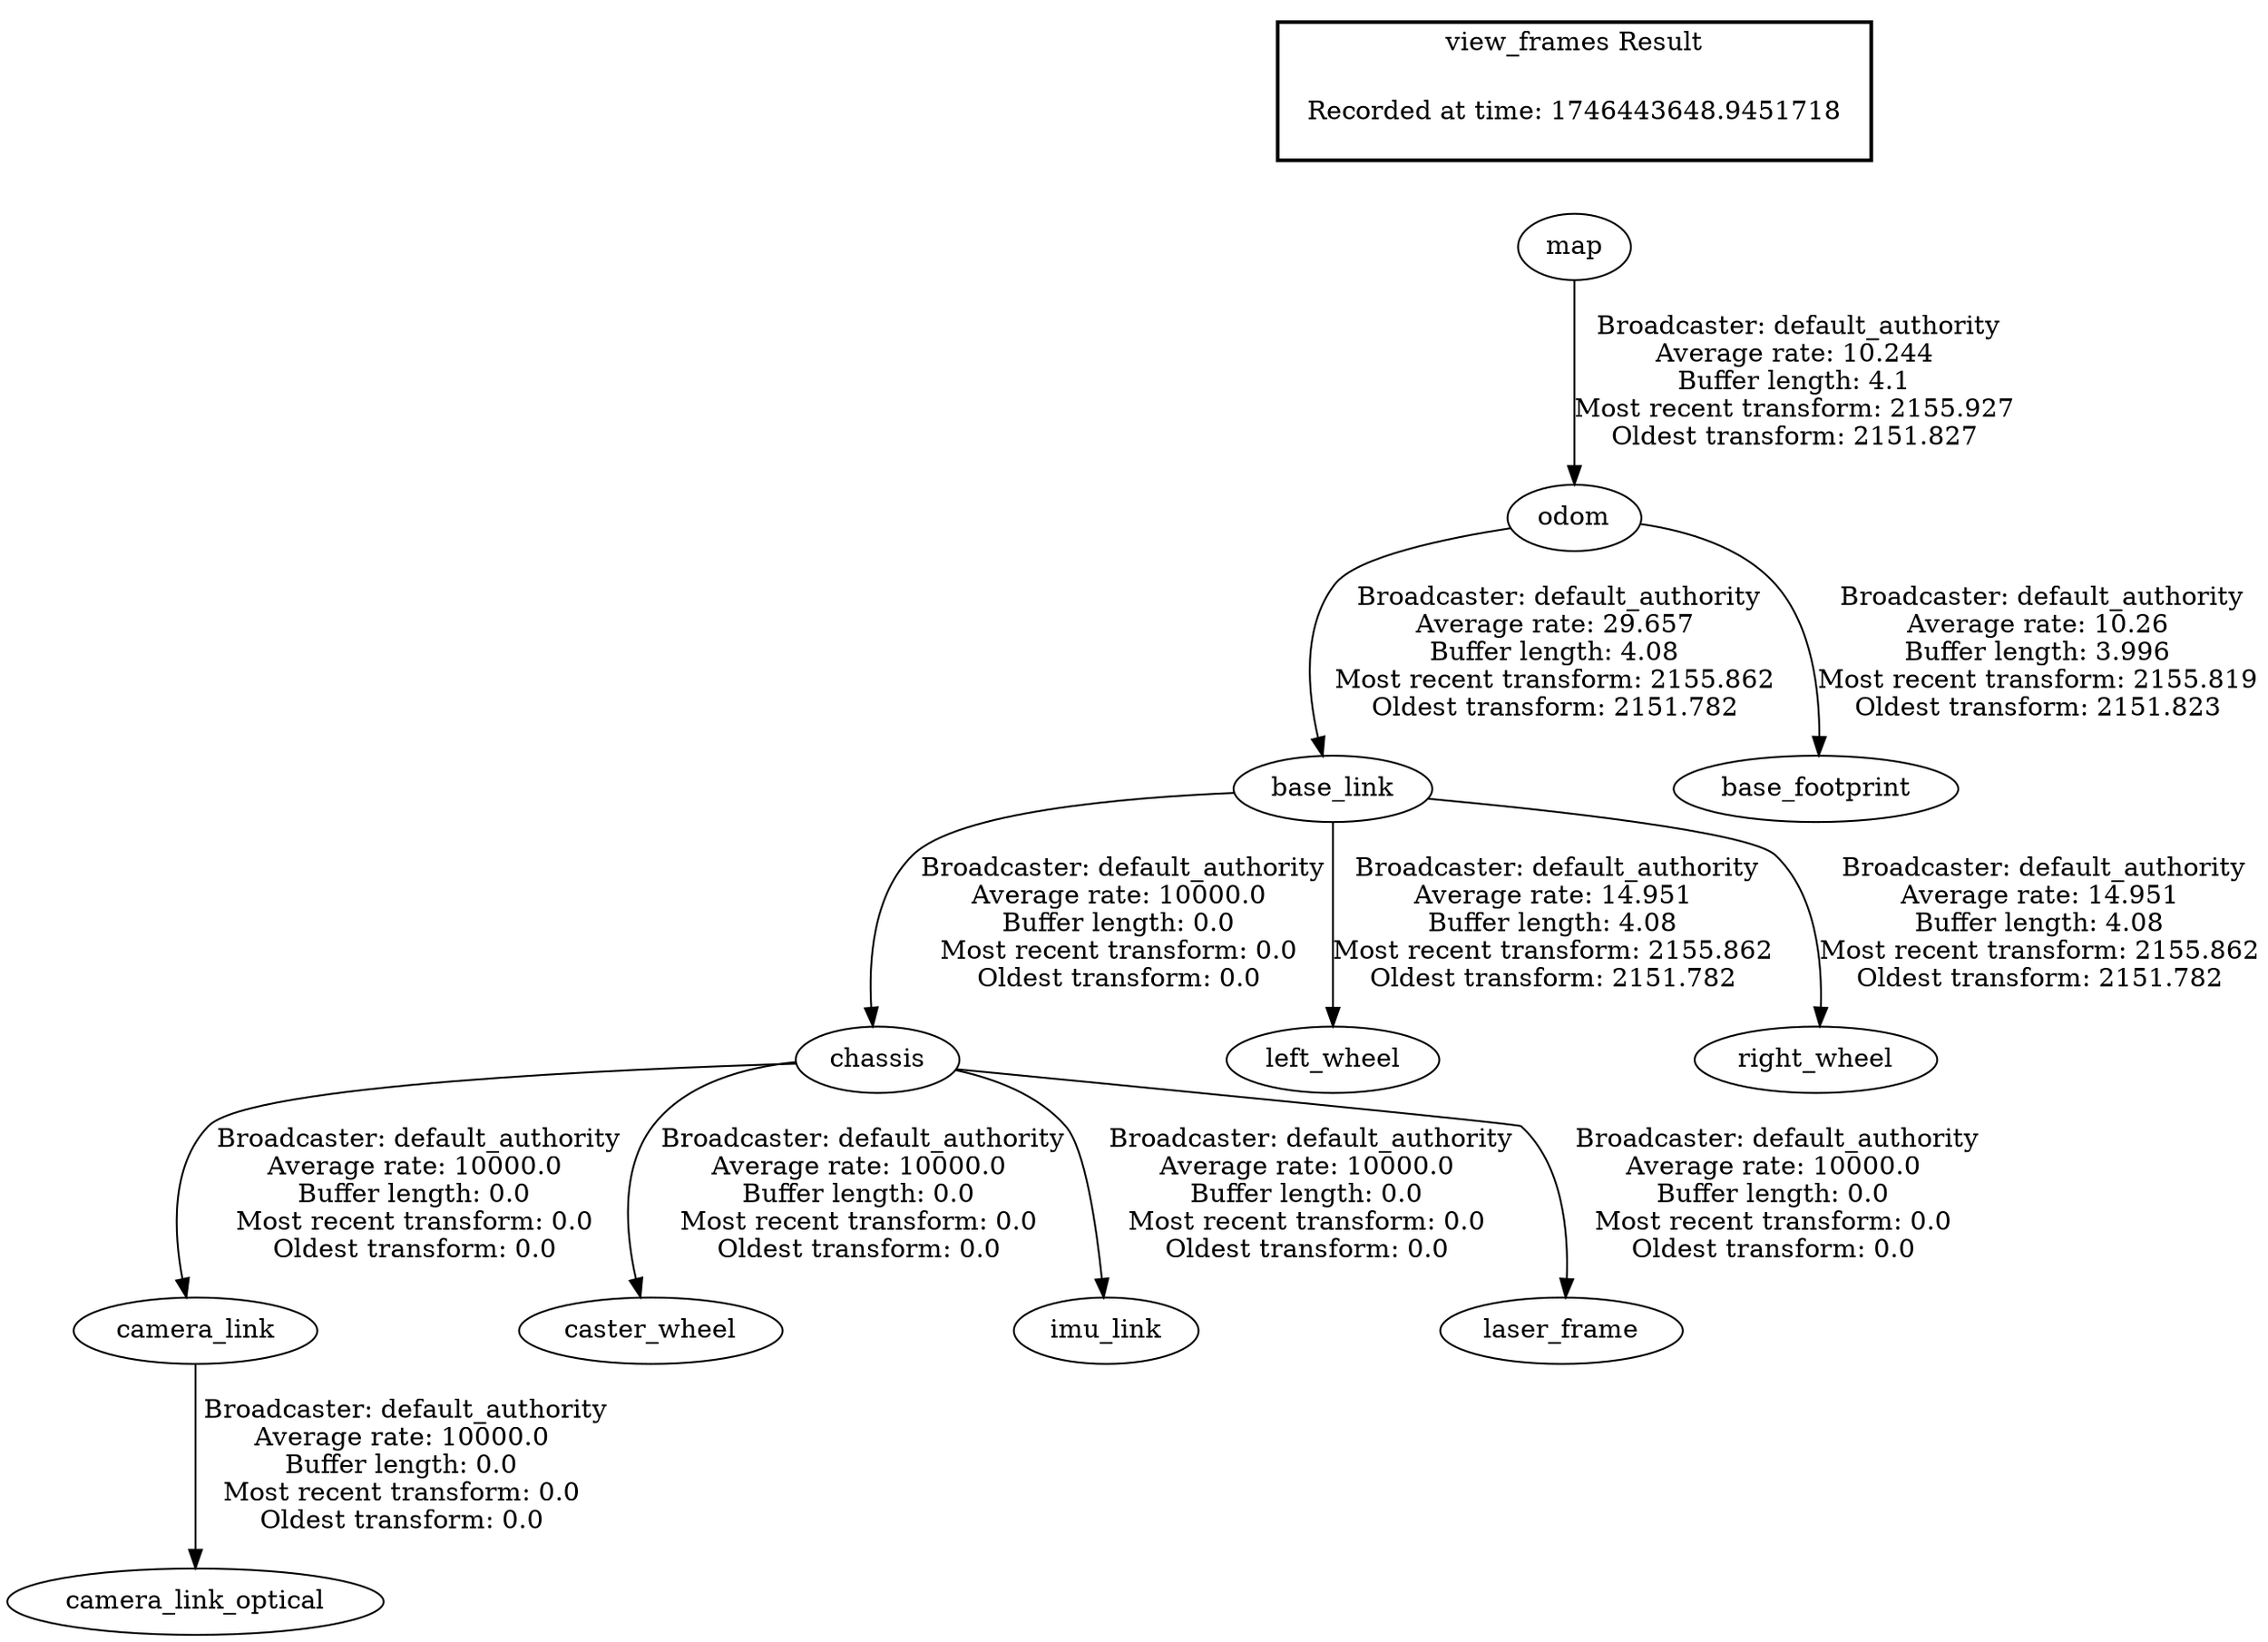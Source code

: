 digraph G {
"odom" -> "base_link"[label=" Broadcaster: default_authority\nAverage rate: 29.657\nBuffer length: 4.08\nMost recent transform: 2155.862\nOldest transform: 2151.782\n"];
"map" -> "odom"[label=" Broadcaster: default_authority\nAverage rate: 10.244\nBuffer length: 4.1\nMost recent transform: 2155.927\nOldest transform: 2151.827\n"];
"odom" -> "base_footprint"[label=" Broadcaster: default_authority\nAverage rate: 10.26\nBuffer length: 3.996\nMost recent transform: 2155.819\nOldest transform: 2151.823\n"];
"chassis" -> "camera_link"[label=" Broadcaster: default_authority\nAverage rate: 10000.0\nBuffer length: 0.0\nMost recent transform: 0.0\nOldest transform: 0.0\n"];
"base_link" -> "chassis"[label=" Broadcaster: default_authority\nAverage rate: 10000.0\nBuffer length: 0.0\nMost recent transform: 0.0\nOldest transform: 0.0\n"];
"camera_link" -> "camera_link_optical"[label=" Broadcaster: default_authority\nAverage rate: 10000.0\nBuffer length: 0.0\nMost recent transform: 0.0\nOldest transform: 0.0\n"];
"chassis" -> "caster_wheel"[label=" Broadcaster: default_authority\nAverage rate: 10000.0\nBuffer length: 0.0\nMost recent transform: 0.0\nOldest transform: 0.0\n"];
"chassis" -> "imu_link"[label=" Broadcaster: default_authority\nAverage rate: 10000.0\nBuffer length: 0.0\nMost recent transform: 0.0\nOldest transform: 0.0\n"];
"chassis" -> "laser_frame"[label=" Broadcaster: default_authority\nAverage rate: 10000.0\nBuffer length: 0.0\nMost recent transform: 0.0\nOldest transform: 0.0\n"];
"base_link" -> "left_wheel"[label=" Broadcaster: default_authority\nAverage rate: 14.951\nBuffer length: 4.08\nMost recent transform: 2155.862\nOldest transform: 2151.782\n"];
"base_link" -> "right_wheel"[label=" Broadcaster: default_authority\nAverage rate: 14.951\nBuffer length: 4.08\nMost recent transform: 2155.862\nOldest transform: 2151.782\n"];
edge [style=invis];
 subgraph cluster_legend { style=bold; color=black; label ="view_frames Result";
"Recorded at time: 1746443648.9451718"[ shape=plaintext ] ;
}->"map";
}